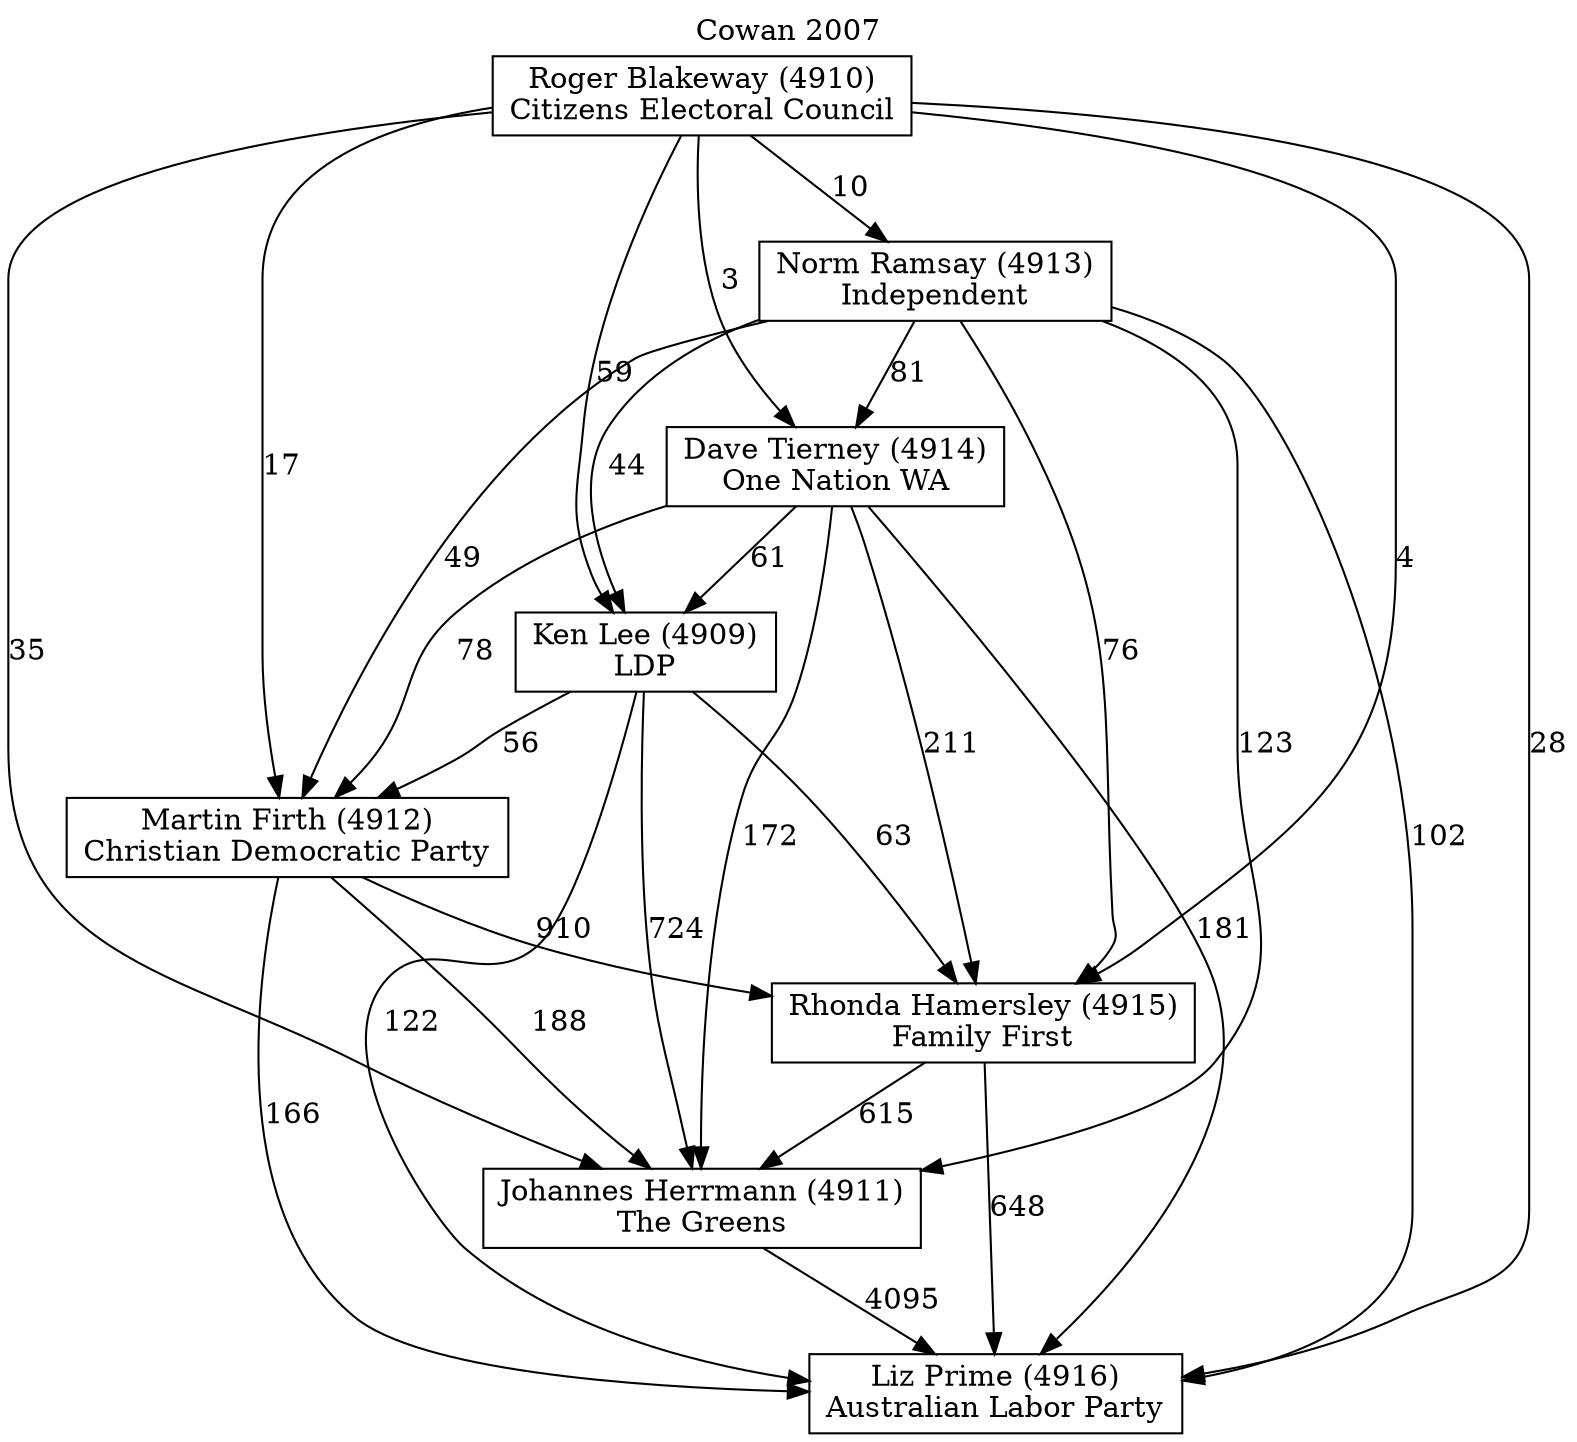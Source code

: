 // House preference flow
digraph "Liz Prime (4916)_Cowan_2007" {
	graph [label="Cowan 2007" labelloc=t mclimit=10]
	node [shape=box]
	"Liz Prime (4916)" [label="Liz Prime (4916)
Australian Labor Party"]
	"Johannes Herrmann (4911)" [label="Johannes Herrmann (4911)
The Greens"]
	"Rhonda Hamersley (4915)" [label="Rhonda Hamersley (4915)
Family First"]
	"Martin Firth (4912)" [label="Martin Firth (4912)
Christian Democratic Party"]
	"Ken Lee (4909)" [label="Ken Lee (4909)
LDP"]
	"Dave Tierney (4914)" [label="Dave Tierney (4914)
One Nation WA"]
	"Norm Ramsay (4913)" [label="Norm Ramsay (4913)
Independent"]
	"Roger Blakeway (4910)" [label="Roger Blakeway (4910)
Citizens Electoral Council"]
	"Johannes Herrmann (4911)" -> "Liz Prime (4916)" [label=4095]
	"Rhonda Hamersley (4915)" -> "Johannes Herrmann (4911)" [label=615]
	"Martin Firth (4912)" -> "Rhonda Hamersley (4915)" [label=910]
	"Ken Lee (4909)" -> "Martin Firth (4912)" [label=56]
	"Dave Tierney (4914)" -> "Ken Lee (4909)" [label=61]
	"Norm Ramsay (4913)" -> "Dave Tierney (4914)" [label=81]
	"Roger Blakeway (4910)" -> "Norm Ramsay (4913)" [label=10]
	"Rhonda Hamersley (4915)" -> "Liz Prime (4916)" [label=648]
	"Martin Firth (4912)" -> "Liz Prime (4916)" [label=166]
	"Ken Lee (4909)" -> "Liz Prime (4916)" [label=122]
	"Dave Tierney (4914)" -> "Liz Prime (4916)" [label=181]
	"Norm Ramsay (4913)" -> "Liz Prime (4916)" [label=102]
	"Roger Blakeway (4910)" -> "Liz Prime (4916)" [label=28]
	"Roger Blakeway (4910)" -> "Dave Tierney (4914)" [label=3]
	"Norm Ramsay (4913)" -> "Ken Lee (4909)" [label=44]
	"Roger Blakeway (4910)" -> "Ken Lee (4909)" [label=59]
	"Dave Tierney (4914)" -> "Martin Firth (4912)" [label=78]
	"Norm Ramsay (4913)" -> "Martin Firth (4912)" [label=49]
	"Roger Blakeway (4910)" -> "Martin Firth (4912)" [label=17]
	"Ken Lee (4909)" -> "Rhonda Hamersley (4915)" [label=63]
	"Dave Tierney (4914)" -> "Rhonda Hamersley (4915)" [label=211]
	"Norm Ramsay (4913)" -> "Rhonda Hamersley (4915)" [label=76]
	"Roger Blakeway (4910)" -> "Rhonda Hamersley (4915)" [label=4]
	"Martin Firth (4912)" -> "Johannes Herrmann (4911)" [label=188]
	"Ken Lee (4909)" -> "Johannes Herrmann (4911)" [label=724]
	"Dave Tierney (4914)" -> "Johannes Herrmann (4911)" [label=172]
	"Norm Ramsay (4913)" -> "Johannes Herrmann (4911)" [label=123]
	"Roger Blakeway (4910)" -> "Johannes Herrmann (4911)" [label=35]
}
